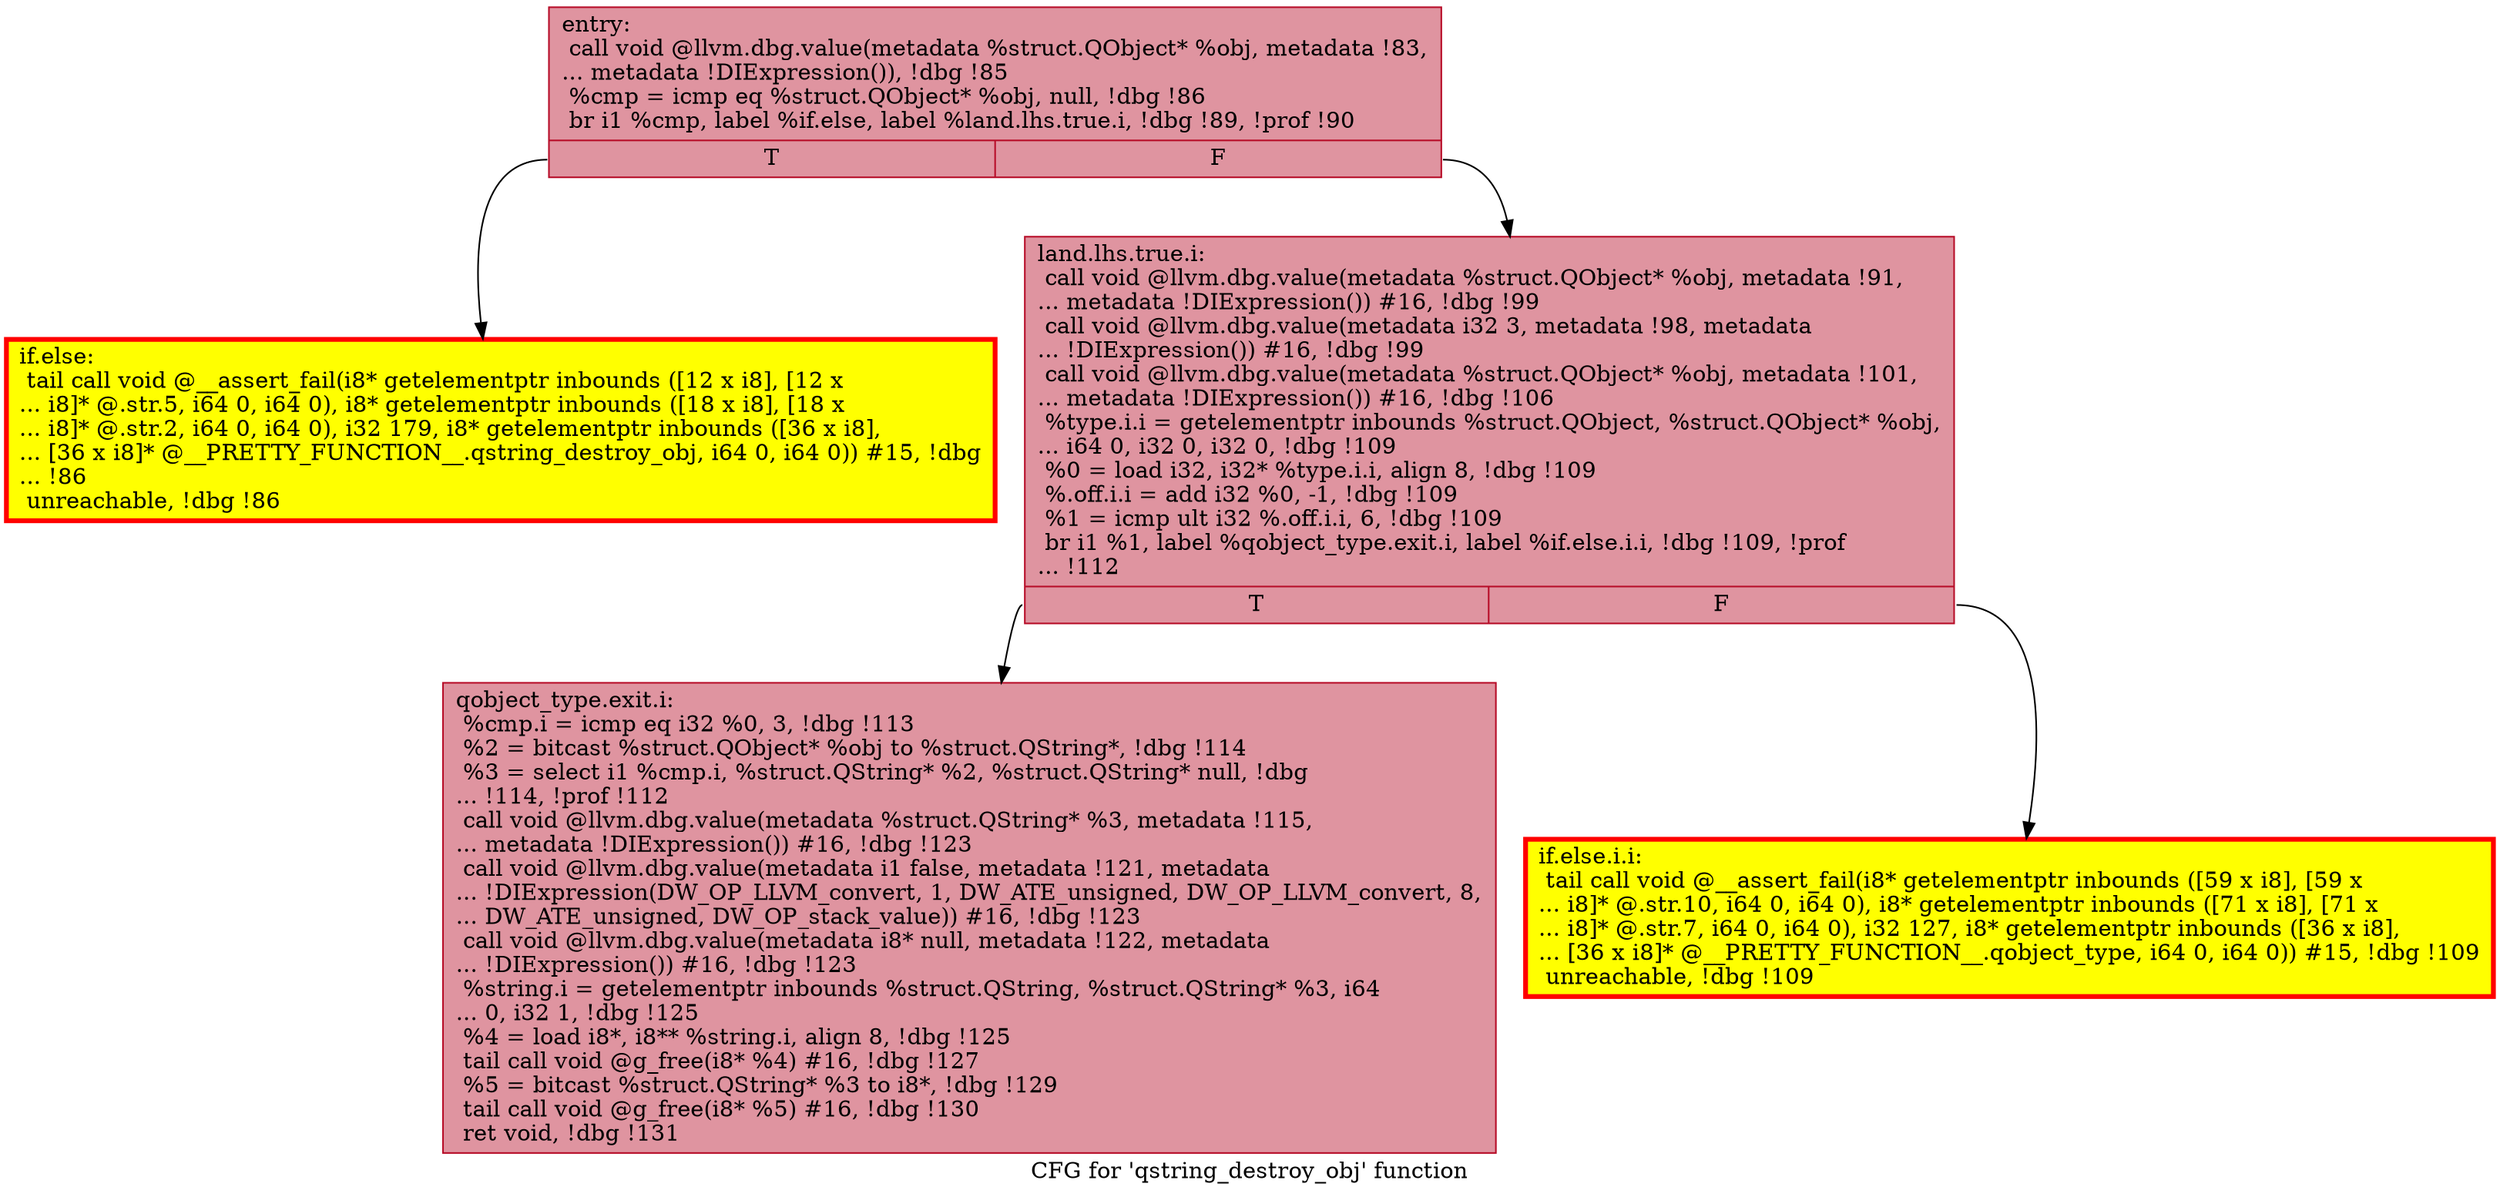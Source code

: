 digraph "CFG for 'qstring_destroy_obj' function" {
	label="CFG for 'qstring_destroy_obj' function";

	Node0x55e27f4f4e20 [shape=record,color="#b70d28ff", style=filled, fillcolor="#b70d2870",label="{entry:\l  call void @llvm.dbg.value(metadata %struct.QObject* %obj, metadata !83,\l... metadata !DIExpression()), !dbg !85\l  %cmp = icmp eq %struct.QObject* %obj, null, !dbg !86\l  br i1 %cmp, label %if.else, label %land.lhs.true.i, !dbg !89, !prof !90\l|{<s0>T|<s1>F}}"];
	Node0x55e27f4f4e20:s0 -> Node0x55e27f4f8fb0;
	Node0x55e27f4f4e20:s1 -> Node0x55e27f5de910;
	Node0x55e27f4f8fb0 [shape=record,penwidth=3.0, style="filled", color="red", fillcolor="yellow",label="{if.else:                                          \l  tail call void @__assert_fail(i8* getelementptr inbounds ([12 x i8], [12 x\l... i8]* @.str.5, i64 0, i64 0), i8* getelementptr inbounds ([18 x i8], [18 x\l... i8]* @.str.2, i64 0, i64 0), i32 179, i8* getelementptr inbounds ([36 x i8],\l... [36 x i8]* @__PRETTY_FUNCTION__.qstring_destroy_obj, i64 0, i64 0)) #15, !dbg\l... !86\l  unreachable, !dbg !86\l}"];
	Node0x55e27f5de910 [shape=record,color="#b70d28ff", style=filled, fillcolor="#b70d2870",label="{land.lhs.true.i:                                  \l  call void @llvm.dbg.value(metadata %struct.QObject* %obj, metadata !91,\l... metadata !DIExpression()) #16, !dbg !99\l  call void @llvm.dbg.value(metadata i32 3, metadata !98, metadata\l... !DIExpression()) #16, !dbg !99\l  call void @llvm.dbg.value(metadata %struct.QObject* %obj, metadata !101,\l... metadata !DIExpression()) #16, !dbg !106\l  %type.i.i = getelementptr inbounds %struct.QObject, %struct.QObject* %obj,\l... i64 0, i32 0, i32 0, !dbg !109\l  %0 = load i32, i32* %type.i.i, align 8, !dbg !109\l  %.off.i.i = add i32 %0, -1, !dbg !109\l  %1 = icmp ult i32 %.off.i.i, 6, !dbg !109\l  br i1 %1, label %qobject_type.exit.i, label %if.else.i.i, !dbg !109, !prof\l... !112\l|{<s0>T|<s1>F}}"];
	Node0x55e27f5de910:s0 -> Node0x55e27f5dd3f0;
	Node0x55e27f5de910:s1 -> Node0x55e27f5dd680;
	Node0x55e27f5dd680 [shape=record,penwidth=3.0, style="filled", color="red", fillcolor="yellow",label="{if.else.i.i:                                      \l  tail call void @__assert_fail(i8* getelementptr inbounds ([59 x i8], [59 x\l... i8]* @.str.10, i64 0, i64 0), i8* getelementptr inbounds ([71 x i8], [71 x\l... i8]* @.str.7, i64 0, i64 0), i32 127, i8* getelementptr inbounds ([36 x i8],\l... [36 x i8]* @__PRETTY_FUNCTION__.qobject_type, i64 0, i64 0)) #15, !dbg !109\l  unreachable, !dbg !109\l}"];
	Node0x55e27f5dd3f0 [shape=record,color="#b70d28ff", style=filled, fillcolor="#b70d2870",label="{qobject_type.exit.i:                              \l  %cmp.i = icmp eq i32 %0, 3, !dbg !113\l  %2 = bitcast %struct.QObject* %obj to %struct.QString*, !dbg !114\l  %3 = select i1 %cmp.i, %struct.QString* %2, %struct.QString* null, !dbg\l... !114, !prof !112\l  call void @llvm.dbg.value(metadata %struct.QString* %3, metadata !115,\l... metadata !DIExpression()) #16, !dbg !123\l  call void @llvm.dbg.value(metadata i1 false, metadata !121, metadata\l... !DIExpression(DW_OP_LLVM_convert, 1, DW_ATE_unsigned, DW_OP_LLVM_convert, 8,\l... DW_ATE_unsigned, DW_OP_stack_value)) #16, !dbg !123\l  call void @llvm.dbg.value(metadata i8* null, metadata !122, metadata\l... !DIExpression()) #16, !dbg !123\l  %string.i = getelementptr inbounds %struct.QString, %struct.QString* %3, i64\l... 0, i32 1, !dbg !125\l  %4 = load i8*, i8** %string.i, align 8, !dbg !125\l  tail call void @g_free(i8* %4) #16, !dbg !127\l  %5 = bitcast %struct.QString* %3 to i8*, !dbg !129\l  tail call void @g_free(i8* %5) #16, !dbg !130\l  ret void, !dbg !131\l}"];
}
